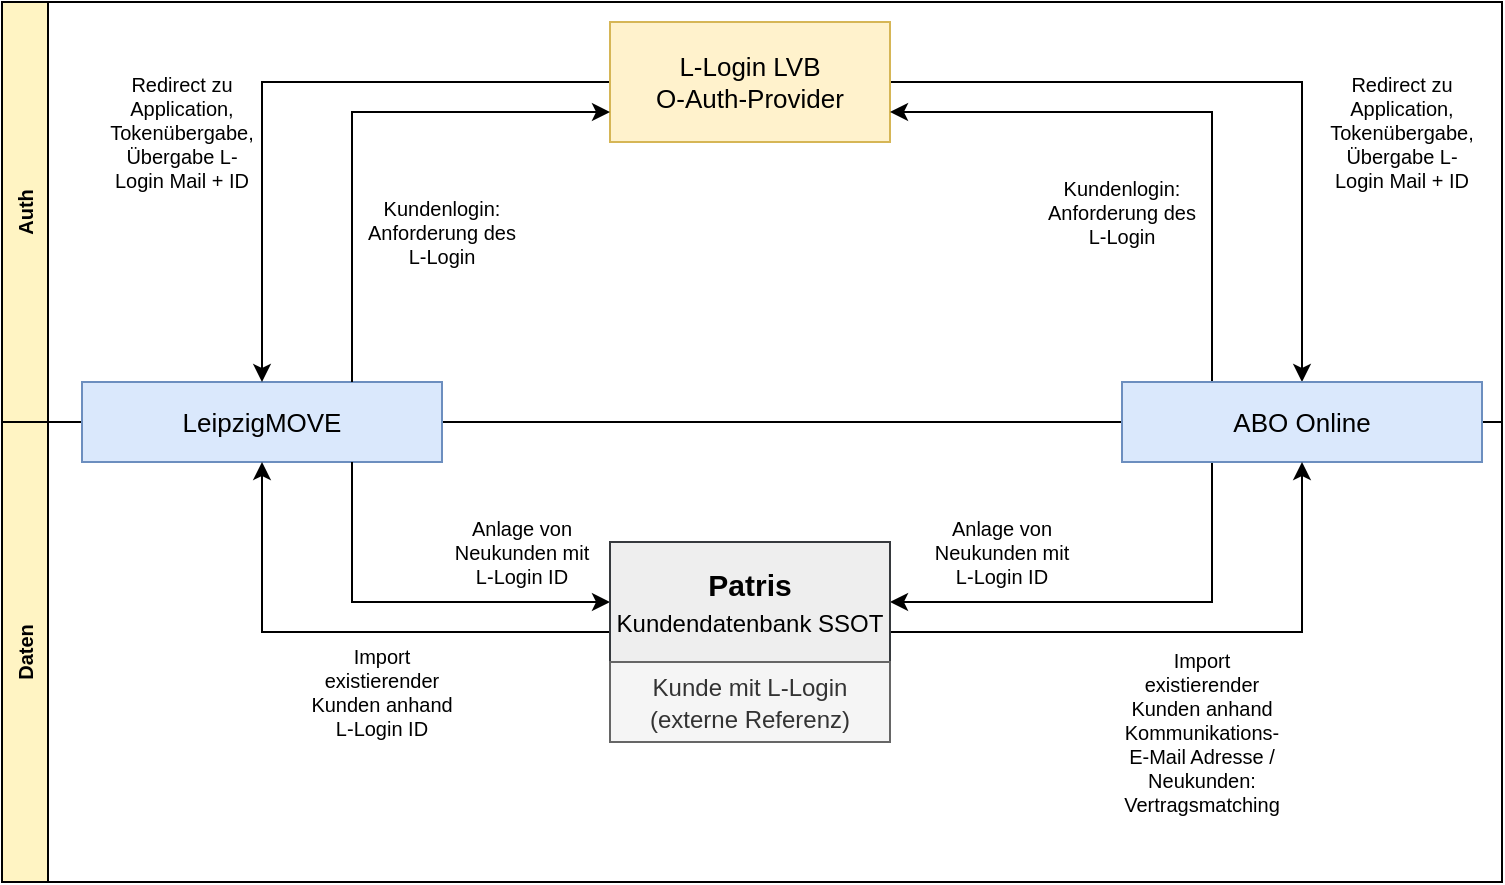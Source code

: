 <mxfile version="15.9.1" type="github">
  <diagram id="EeyirNso1dYLTO-C0qxC" name="Page-1">
    <mxGraphModel dx="1038" dy="547" grid="1" gridSize="10" guides="1" tooltips="1" connect="1" arrows="1" fold="1" page="1" pageScale="1" pageWidth="827" pageHeight="1169" math="0" shadow="0">
      <root>
        <mxCell id="0" />
        <mxCell id="1" parent="0" />
        <mxCell id="Y7aPhmPHgT-9Uyq_Rb3S-37" value="Auth" style="swimlane;horizontal=0;labelBorderColor=none;fontSize=10;fillColor=#FFF4C3;" parent="1" vertex="1">
          <mxGeometry x="40" y="20" width="750" height="210" as="geometry" />
        </mxCell>
        <mxCell id="uH1WGvYT7CxXzC36bYPb-1" value="Redirect zu Application, Tokenübergabe, Übergabe L-Login Mail + ID" style="text;html=1;strokeColor=none;fillColor=none;align=center;verticalAlign=middle;whiteSpace=wrap;rounded=0;fontSize=10;" vertex="1" parent="Y7aPhmPHgT-9Uyq_Rb3S-37">
          <mxGeometry x="50" y="20" width="80" height="90" as="geometry" />
        </mxCell>
        <mxCell id="uH1WGvYT7CxXzC36bYPb-2" value="Kundenlogin: Anforderung des L-Login" style="text;html=1;strokeColor=none;fillColor=none;align=center;verticalAlign=middle;whiteSpace=wrap;rounded=0;fontSize=10;" vertex="1" parent="Y7aPhmPHgT-9Uyq_Rb3S-37">
          <mxGeometry x="180" y="70" width="80" height="90" as="geometry" />
        </mxCell>
        <mxCell id="uH1WGvYT7CxXzC36bYPb-3" value="Kundenlogin: Anforderung des L-Login" style="text;html=1;strokeColor=none;fillColor=none;align=center;verticalAlign=middle;whiteSpace=wrap;rounded=0;fontSize=10;" vertex="1" parent="Y7aPhmPHgT-9Uyq_Rb3S-37">
          <mxGeometry x="520" y="60" width="80" height="90" as="geometry" />
        </mxCell>
        <mxCell id="uH1WGvYT7CxXzC36bYPb-4" value="Redirect zu Application, Tokenübergabe, Übergabe L-Login Mail + ID" style="text;html=1;strokeColor=none;fillColor=none;align=center;verticalAlign=middle;whiteSpace=wrap;rounded=0;fontSize=10;" vertex="1" parent="Y7aPhmPHgT-9Uyq_Rb3S-37">
          <mxGeometry x="660" y="20" width="80" height="90" as="geometry" />
        </mxCell>
        <mxCell id="Y7aPhmPHgT-9Uyq_Rb3S-36" value="Daten" style="swimlane;horizontal=0;labelBorderColor=none;fontSize=10;fillColor=#FFF4C3;" parent="1" vertex="1">
          <mxGeometry x="40" y="230" width="750" height="230" as="geometry" />
        </mxCell>
        <mxCell id="Y7aPhmPHgT-9Uyq_Rb3S-2" value="LeipzigMOVE" style="rounded=0;whiteSpace=wrap;html=1;fillColor=#dae8fc;strokeColor=#6c8ebf;fontSize=13;" parent="Y7aPhmPHgT-9Uyq_Rb3S-36" vertex="1">
          <mxGeometry x="40" y="-20" width="180" height="40" as="geometry" />
        </mxCell>
        <mxCell id="Y7aPhmPHgT-9Uyq_Rb3S-28" style="edgeStyle=orthogonalEdgeStyle;rounded=0;orthogonalLoop=1;jettySize=auto;html=1;exitX=1;exitY=0.5;exitDx=0;exitDy=0;entryX=0.5;entryY=0;entryDx=0;entryDy=0;fontSize=10;" parent="1" source="Y7aPhmPHgT-9Uyq_Rb3S-1" target="Y7aPhmPHgT-9Uyq_Rb3S-3" edge="1">
          <mxGeometry relative="1" as="geometry" />
        </mxCell>
        <mxCell id="Y7aPhmPHgT-9Uyq_Rb3S-32" style="edgeStyle=orthogonalEdgeStyle;rounded=0;orthogonalLoop=1;jettySize=auto;html=1;exitX=0;exitY=0.5;exitDx=0;exitDy=0;fontSize=10;entryX=0.5;entryY=0;entryDx=0;entryDy=0;" parent="1" source="Y7aPhmPHgT-9Uyq_Rb3S-1" target="Y7aPhmPHgT-9Uyq_Rb3S-2" edge="1">
          <mxGeometry relative="1" as="geometry">
            <mxPoint x="180" y="200" as="targetPoint" />
          </mxGeometry>
        </mxCell>
        <mxCell id="Y7aPhmPHgT-9Uyq_Rb3S-1" value="L-Login LVB&lt;br&gt;O-Auth-Provider" style="rounded=0;whiteSpace=wrap;html=1;fillColor=#fff2cc;strokeColor=#d6b656;fontSize=13;" parent="1" vertex="1">
          <mxGeometry x="344" y="30" width="140" height="60" as="geometry" />
        </mxCell>
        <mxCell id="Y7aPhmPHgT-9Uyq_Rb3S-27" style="edgeStyle=orthogonalEdgeStyle;rounded=0;orthogonalLoop=1;jettySize=auto;html=1;exitX=0.75;exitY=0;exitDx=0;exitDy=0;entryX=0;entryY=0.75;entryDx=0;entryDy=0;fontSize=10;" parent="1" source="Y7aPhmPHgT-9Uyq_Rb3S-2" target="Y7aPhmPHgT-9Uyq_Rb3S-1" edge="1">
          <mxGeometry relative="1" as="geometry" />
        </mxCell>
        <mxCell id="Y7aPhmPHgT-9Uyq_Rb3S-22" style="edgeStyle=orthogonalEdgeStyle;rounded=0;orthogonalLoop=1;jettySize=auto;html=1;exitX=0.25;exitY=1;exitDx=0;exitDy=0;entryX=1;entryY=0.5;entryDx=0;entryDy=0;fontSize=10;" parent="1" source="Y7aPhmPHgT-9Uyq_Rb3S-3" target="Y7aPhmPHgT-9Uyq_Rb3S-7" edge="1">
          <mxGeometry relative="1" as="geometry" />
        </mxCell>
        <mxCell id="Y7aPhmPHgT-9Uyq_Rb3S-29" style="edgeStyle=orthogonalEdgeStyle;rounded=0;orthogonalLoop=1;jettySize=auto;html=1;exitX=0.25;exitY=0;exitDx=0;exitDy=0;entryX=1;entryY=0.75;entryDx=0;entryDy=0;fontSize=10;" parent="1" source="Y7aPhmPHgT-9Uyq_Rb3S-3" target="Y7aPhmPHgT-9Uyq_Rb3S-1" edge="1">
          <mxGeometry relative="1" as="geometry" />
        </mxCell>
        <mxCell id="Y7aPhmPHgT-9Uyq_Rb3S-3" value="ABO Online" style="rounded=0;whiteSpace=wrap;html=1;fillColor=#dae8fc;strokeColor=#6c8ebf;fontSize=13;" parent="1" vertex="1">
          <mxGeometry x="600" y="210" width="180" height="40" as="geometry" />
        </mxCell>
        <mxCell id="Y7aPhmPHgT-9Uyq_Rb3S-8" style="edgeStyle=orthogonalEdgeStyle;rounded=0;orthogonalLoop=1;jettySize=auto;html=1;exitX=0.75;exitY=1;exitDx=0;exitDy=0;entryX=0;entryY=0.5;entryDx=0;entryDy=0;fontSize=13;strokeColor=none;" parent="1" target="Y7aPhmPHgT-9Uyq_Rb3S-7" edge="1">
          <mxGeometry relative="1" as="geometry">
            <mxPoint x="205" y="280" as="sourcePoint" />
          </mxGeometry>
        </mxCell>
        <mxCell id="Y7aPhmPHgT-9Uyq_Rb3S-9" style="edgeStyle=orthogonalEdgeStyle;rounded=0;orthogonalLoop=1;jettySize=auto;html=1;exitX=0.75;exitY=1;exitDx=0;exitDy=0;entryX=0;entryY=0.5;entryDx=0;entryDy=0;fontSize=13;" parent="1" source="Y7aPhmPHgT-9Uyq_Rb3S-2" target="Y7aPhmPHgT-9Uyq_Rb3S-7" edge="1">
          <mxGeometry relative="1" as="geometry">
            <mxPoint x="205" y="280" as="sourcePoint" />
          </mxGeometry>
        </mxCell>
        <mxCell id="Y7aPhmPHgT-9Uyq_Rb3S-10" style="edgeStyle=orthogonalEdgeStyle;rounded=0;orthogonalLoop=1;jettySize=auto;html=1;exitX=0;exitY=0.75;exitDx=0;exitDy=0;entryX=0.5;entryY=1;entryDx=0;entryDy=0;fontSize=13;" parent="1" source="Y7aPhmPHgT-9Uyq_Rb3S-7" target="Y7aPhmPHgT-9Uyq_Rb3S-2" edge="1">
          <mxGeometry relative="1" as="geometry">
            <mxPoint x="178.36" y="280.99" as="targetPoint" />
          </mxGeometry>
        </mxCell>
        <mxCell id="Y7aPhmPHgT-9Uyq_Rb3S-23" style="edgeStyle=orthogonalEdgeStyle;rounded=0;orthogonalLoop=1;jettySize=auto;html=1;exitX=1;exitY=0.75;exitDx=0;exitDy=0;entryX=0.5;entryY=1;entryDx=0;entryDy=0;fontSize=10;" parent="1" source="Y7aPhmPHgT-9Uyq_Rb3S-7" target="Y7aPhmPHgT-9Uyq_Rb3S-3" edge="1">
          <mxGeometry relative="1" as="geometry" />
        </mxCell>
        <mxCell id="Y7aPhmPHgT-9Uyq_Rb3S-7" value="&lt;font style=&quot;font-size: 12px&quot;&gt;&lt;span style=&quot;font-size: 15px&quot;&gt;&lt;b&gt;Patris&lt;br&gt;&lt;/b&gt;&lt;/span&gt;&lt;/font&gt;&lt;span style=&quot;font-size: 12px&quot;&gt;Kundendatenbank SSOT&lt;br&gt;&lt;/span&gt;" style="rounded=0;whiteSpace=wrap;html=1;fontSize=15;fillColor=#eeeeee;strokeColor=#36393d;" parent="1" vertex="1">
          <mxGeometry x="344" y="290" width="140" height="60" as="geometry" />
        </mxCell>
        <mxCell id="Y7aPhmPHgT-9Uyq_Rb3S-13" value="Import existierender Kunden anhand L-Login ID" style="text;html=1;strokeColor=none;fillColor=none;align=center;verticalAlign=middle;whiteSpace=wrap;rounded=0;fontSize=10;" parent="1" vertex="1">
          <mxGeometry x="190" y="320" width="80" height="90" as="geometry" />
        </mxCell>
        <mxCell id="Y7aPhmPHgT-9Uyq_Rb3S-16" value="&lt;span style=&quot;font-size: 12px&quot;&gt;Kunde mit L-Login (externe Referenz)&lt;/span&gt;" style="rounded=0;whiteSpace=wrap;html=1;fontSize=13;fillColor=#f5f5f5;strokeColor=#666666;fontColor=#333333;" parent="1" vertex="1">
          <mxGeometry x="344" y="350" width="140" height="40" as="geometry" />
        </mxCell>
        <mxCell id="Y7aPhmPHgT-9Uyq_Rb3S-21" value="Import existierender Kunden anhand Kommunikations-E-Mail Adresse / Neukunden: Vertragsmatching" style="text;html=1;strokeColor=none;fillColor=none;align=center;verticalAlign=middle;whiteSpace=wrap;rounded=0;fontSize=10;" parent="1" vertex="1">
          <mxGeometry x="600" y="340" width="80" height="90" as="geometry" />
        </mxCell>
        <mxCell id="Y7aPhmPHgT-9Uyq_Rb3S-24" value="Anlage von Neukunden mit L-Login ID" style="text;html=1;strokeColor=none;fillColor=none;align=center;verticalAlign=middle;whiteSpace=wrap;rounded=0;fontSize=10;" parent="1" vertex="1">
          <mxGeometry x="260" y="250" width="80" height="90" as="geometry" />
        </mxCell>
        <mxCell id="Y7aPhmPHgT-9Uyq_Rb3S-25" value="Anlage von Neukunden mit L-Login ID" style="text;html=1;strokeColor=none;fillColor=none;align=center;verticalAlign=middle;whiteSpace=wrap;rounded=0;fontSize=10;" parent="1" vertex="1">
          <mxGeometry x="500" y="250" width="80" height="90" as="geometry" />
        </mxCell>
      </root>
    </mxGraphModel>
  </diagram>
</mxfile>
